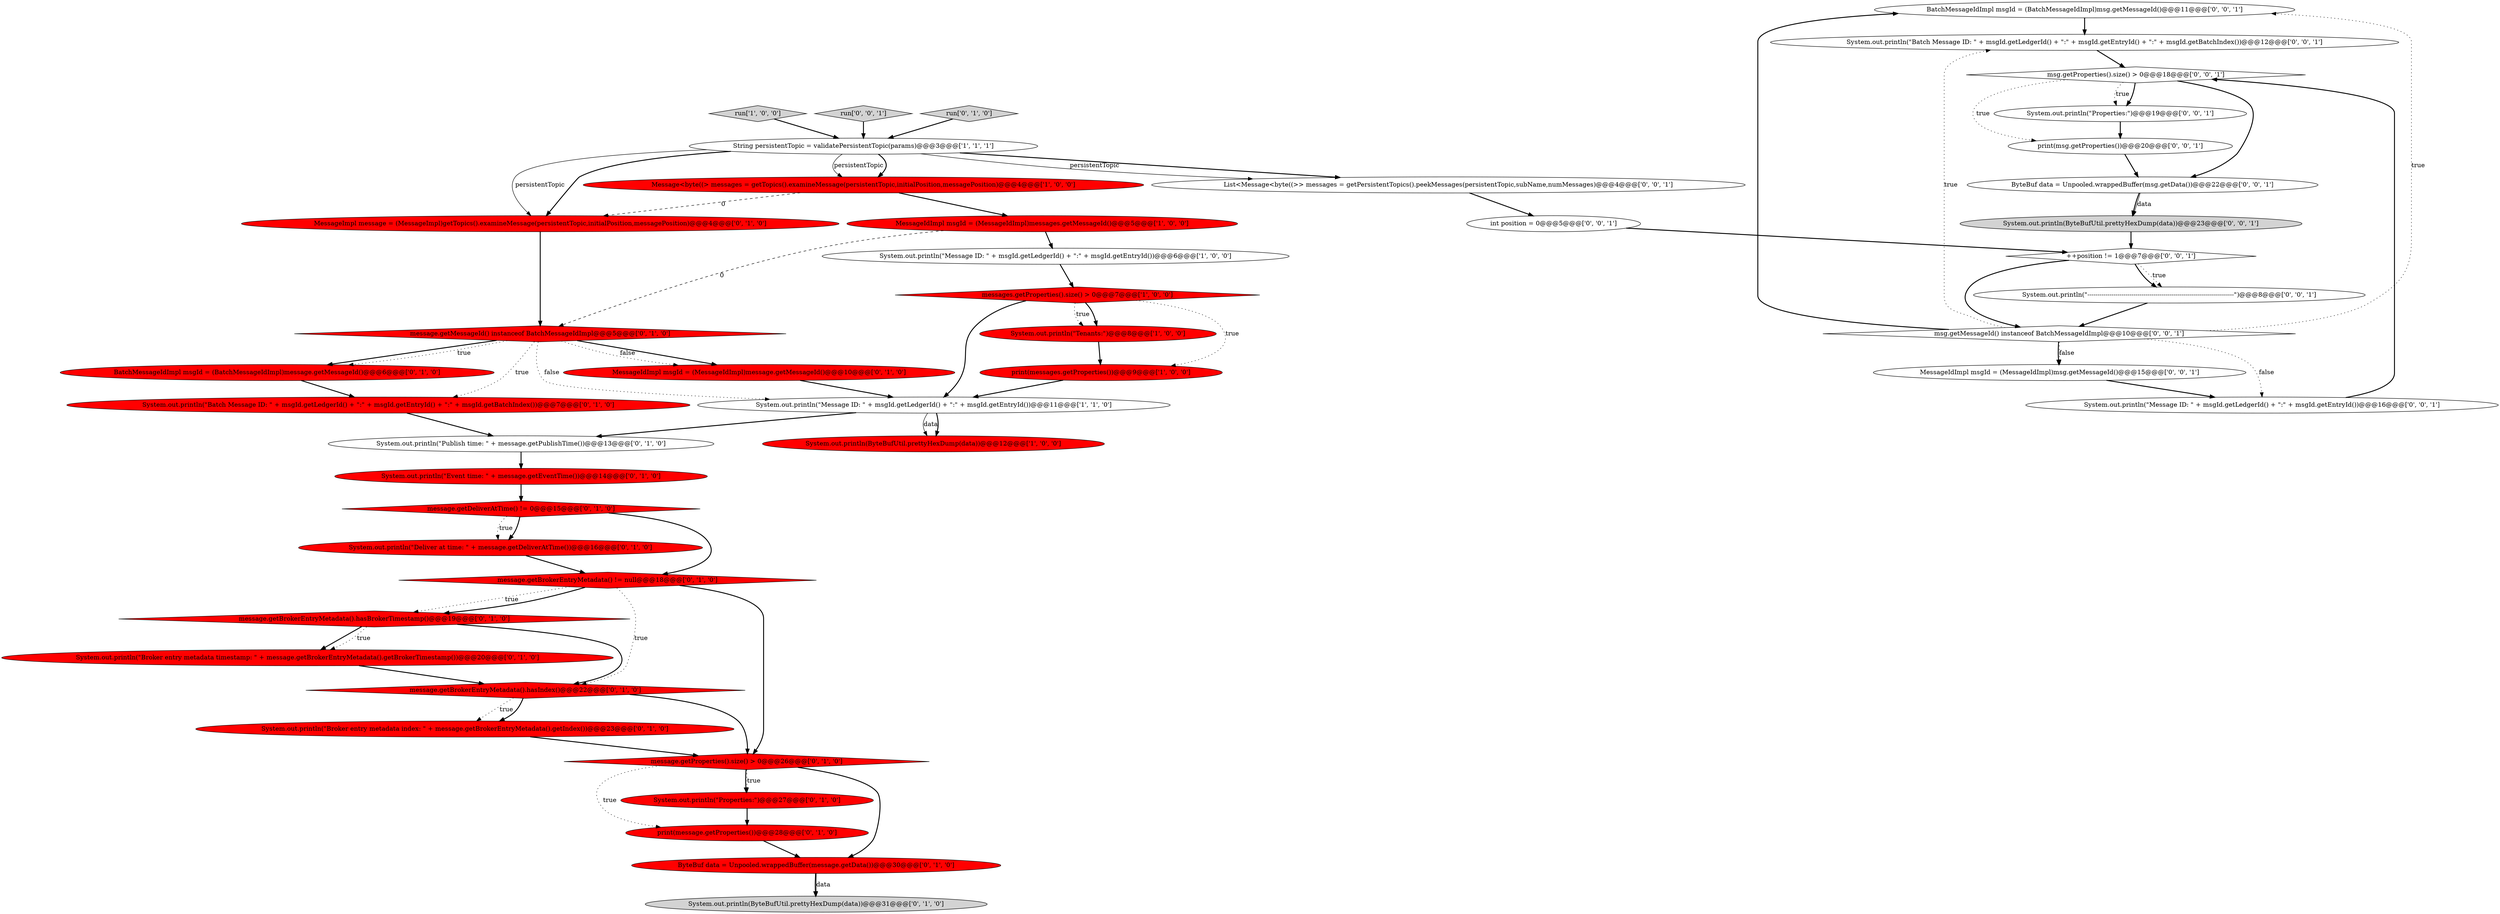 digraph {
43 [style = filled, label = "BatchMessageIdImpl msgId = (BatchMessageIdImpl)msg.getMessageId()@@@11@@@['0', '0', '1']", fillcolor = white, shape = ellipse image = "AAA0AAABBB3BBB"];
22 [style = filled, label = "BatchMessageIdImpl msgId = (BatchMessageIdImpl)message.getMessageId()@@@6@@@['0', '1', '0']", fillcolor = red, shape = ellipse image = "AAA1AAABBB2BBB"];
19 [style = filled, label = "System.out.println(\"Batch Message ID: \" + msgId.getLedgerId() + \":\" + msgId.getEntryId() + \":\" + msgId.getBatchIndex())@@@7@@@['0', '1', '0']", fillcolor = red, shape = ellipse image = "AAA1AAABBB2BBB"];
36 [style = filled, label = "System.out.println(\"Batch Message ID: \" + msgId.getLedgerId() + \":\" + msgId.getEntryId() + \":\" + msgId.getBatchIndex())@@@12@@@['0', '0', '1']", fillcolor = white, shape = ellipse image = "AAA0AAABBB3BBB"];
24 [style = filled, label = "System.out.println(\"Broker entry metadata timestamp: \" + message.getBrokerEntryMetadata().getBrokerTimestamp())@@@20@@@['0', '1', '0']", fillcolor = red, shape = ellipse image = "AAA1AAABBB2BBB"];
44 [style = filled, label = "++position != 1@@@7@@@['0', '0', '1']", fillcolor = white, shape = diamond image = "AAA0AAABBB3BBB"];
26 [style = filled, label = "System.out.println(\"Properties:\")@@@27@@@['0', '1', '0']", fillcolor = red, shape = ellipse image = "AAA1AAABBB2BBB"];
30 [style = filled, label = "List<Message<byte((>> messages = getPersistentTopics().peekMessages(persistentTopic,subName,numMessages)@@@4@@@['0', '0', '1']", fillcolor = white, shape = ellipse image = "AAA0AAABBB3BBB"];
12 [style = filled, label = "System.out.println(\"Event time: \" + message.getEventTime())@@@14@@@['0', '1', '0']", fillcolor = red, shape = ellipse image = "AAA1AAABBB2BBB"];
31 [style = filled, label = "ByteBuf data = Unpooled.wrappedBuffer(msg.getData())@@@22@@@['0', '0', '1']", fillcolor = white, shape = ellipse image = "AAA0AAABBB3BBB"];
16 [style = filled, label = "System.out.println(\"Publish time: \" + message.getPublishTime())@@@13@@@['0', '1', '0']", fillcolor = white, shape = ellipse image = "AAA0AAABBB2BBB"];
41 [style = filled, label = "int position = 0@@@5@@@['0', '0', '1']", fillcolor = white, shape = ellipse image = "AAA0AAABBB3BBB"];
4 [style = filled, label = "MessageIdImpl msgId = (MessageIdImpl)messages.getMessageId()@@@5@@@['1', '0', '0']", fillcolor = red, shape = ellipse image = "AAA1AAABBB1BBB"];
5 [style = filled, label = "messages.getProperties().size() > 0@@@7@@@['1', '0', '0']", fillcolor = red, shape = diamond image = "AAA1AAABBB1BBB"];
21 [style = filled, label = "System.out.println(ByteBufUtil.prettyHexDump(data))@@@31@@@['0', '1', '0']", fillcolor = lightgray, shape = ellipse image = "AAA0AAABBB2BBB"];
35 [style = filled, label = "System.out.println(\"Message ID: \" + msgId.getLedgerId() + \":\" + msgId.getEntryId())@@@16@@@['0', '0', '1']", fillcolor = white, shape = ellipse image = "AAA0AAABBB3BBB"];
7 [style = filled, label = "run['1', '0', '0']", fillcolor = lightgray, shape = diamond image = "AAA0AAABBB1BBB"];
3 [style = filled, label = "print(messages.getProperties())@@@9@@@['1', '0', '0']", fillcolor = red, shape = ellipse image = "AAA1AAABBB1BBB"];
29 [style = filled, label = "message.getBrokerEntryMetadata().hasIndex()@@@22@@@['0', '1', '0']", fillcolor = red, shape = diamond image = "AAA1AAABBB2BBB"];
1 [style = filled, label = "System.out.println(\"Message ID: \" + msgId.getLedgerId() + \":\" + msgId.getEntryId())@@@6@@@['1', '0', '0']", fillcolor = white, shape = ellipse image = "AAA0AAABBB1BBB"];
0 [style = filled, label = "String persistentTopic = validatePersistentTopic(params)@@@3@@@['1', '1', '1']", fillcolor = white, shape = ellipse image = "AAA0AAABBB1BBB"];
8 [style = filled, label = "System.out.println(\"Tenants:\")@@@8@@@['1', '0', '0']", fillcolor = red, shape = ellipse image = "AAA1AAABBB1BBB"];
28 [style = filled, label = "ByteBuf data = Unpooled.wrappedBuffer(message.getData())@@@30@@@['0', '1', '0']", fillcolor = red, shape = ellipse image = "AAA1AAABBB2BBB"];
13 [style = filled, label = "System.out.println(\"Broker entry metadata index: \" + message.getBrokerEntryMetadata().getIndex())@@@23@@@['0', '1', '0']", fillcolor = red, shape = ellipse image = "AAA1AAABBB2BBB"];
15 [style = filled, label = "print(message.getProperties())@@@28@@@['0', '1', '0']", fillcolor = red, shape = ellipse image = "AAA1AAABBB2BBB"];
25 [style = filled, label = "MessageImpl message = (MessageImpl)getTopics().examineMessage(persistentTopic,initialPosition,messagePosition)@@@4@@@['0', '1', '0']", fillcolor = red, shape = ellipse image = "AAA1AAABBB2BBB"];
39 [style = filled, label = "run['0', '0', '1']", fillcolor = lightgray, shape = diamond image = "AAA0AAABBB3BBB"];
40 [style = filled, label = "System.out.println(\"Properties:\")@@@19@@@['0', '0', '1']", fillcolor = white, shape = ellipse image = "AAA0AAABBB3BBB"];
9 [style = filled, label = "Message<byte((> messages = getTopics().examineMessage(persistentTopic,initialPosition,messagePosition)@@@4@@@['1', '0', '0']", fillcolor = red, shape = ellipse image = "AAA1AAABBB1BBB"];
18 [style = filled, label = "run['0', '1', '0']", fillcolor = lightgray, shape = diamond image = "AAA0AAABBB2BBB"];
42 [style = filled, label = "System.out.println(\"-------------------------------------------------------------------------\")@@@8@@@['0', '0', '1']", fillcolor = white, shape = ellipse image = "AAA0AAABBB3BBB"];
17 [style = filled, label = "System.out.println(\"Deliver at time: \" + message.getDeliverAtTime())@@@16@@@['0', '1', '0']", fillcolor = red, shape = ellipse image = "AAA1AAABBB2BBB"];
20 [style = filled, label = "message.getMessageId() instanceof BatchMessageIdImpl@@@5@@@['0', '1', '0']", fillcolor = red, shape = diamond image = "AAA1AAABBB2BBB"];
2 [style = filled, label = "System.out.println(ByteBufUtil.prettyHexDump(data))@@@12@@@['1', '0', '0']", fillcolor = red, shape = ellipse image = "AAA1AAABBB1BBB"];
37 [style = filled, label = "msg.getMessageId() instanceof BatchMessageIdImpl@@@10@@@['0', '0', '1']", fillcolor = white, shape = diamond image = "AAA0AAABBB3BBB"];
11 [style = filled, label = "message.getBrokerEntryMetadata().hasBrokerTimestamp()@@@19@@@['0', '1', '0']", fillcolor = red, shape = diamond image = "AAA1AAABBB2BBB"];
33 [style = filled, label = "System.out.println(ByteBufUtil.prettyHexDump(data))@@@23@@@['0', '0', '1']", fillcolor = lightgray, shape = ellipse image = "AAA0AAABBB3BBB"];
23 [style = filled, label = "message.getDeliverAtTime() != 0@@@15@@@['0', '1', '0']", fillcolor = red, shape = diamond image = "AAA1AAABBB2BBB"];
14 [style = filled, label = "MessageIdImpl msgId = (MessageIdImpl)message.getMessageId()@@@10@@@['0', '1', '0']", fillcolor = red, shape = ellipse image = "AAA1AAABBB2BBB"];
32 [style = filled, label = "MessageIdImpl msgId = (MessageIdImpl)msg.getMessageId()@@@15@@@['0', '0', '1']", fillcolor = white, shape = ellipse image = "AAA0AAABBB3BBB"];
10 [style = filled, label = "message.getProperties().size() > 0@@@26@@@['0', '1', '0']", fillcolor = red, shape = diamond image = "AAA1AAABBB2BBB"];
38 [style = filled, label = "msg.getProperties().size() > 0@@@18@@@['0', '0', '1']", fillcolor = white, shape = diamond image = "AAA0AAABBB3BBB"];
34 [style = filled, label = "print(msg.getProperties())@@@20@@@['0', '0', '1']", fillcolor = white, shape = ellipse image = "AAA0AAABBB3BBB"];
6 [style = filled, label = "System.out.println(\"Message ID: \" + msgId.getLedgerId() + \":\" + msgId.getEntryId())@@@11@@@['1', '1', '0']", fillcolor = white, shape = ellipse image = "AAA0AAABBB1BBB"];
27 [style = filled, label = "message.getBrokerEntryMetadata() != null@@@18@@@['0', '1', '0']", fillcolor = red, shape = diamond image = "AAA1AAABBB2BBB"];
1->5 [style = bold, label=""];
13->10 [style = bold, label=""];
32->35 [style = bold, label=""];
5->8 [style = bold, label=""];
0->30 [style = bold, label=""];
44->42 [style = bold, label=""];
0->9 [style = bold, label=""];
30->41 [style = bold, label=""];
42->37 [style = bold, label=""];
10->28 [style = bold, label=""];
20->6 [style = dotted, label="false"];
23->27 [style = bold, label=""];
22->19 [style = bold, label=""];
0->30 [style = solid, label="persistentTopic"];
38->34 [style = dotted, label="true"];
37->35 [style = dotted, label="false"];
9->4 [style = bold, label=""];
8->3 [style = bold, label=""];
0->25 [style = solid, label="persistentTopic"];
43->36 [style = bold, label=""];
6->2 [style = solid, label="data"];
11->29 [style = bold, label=""];
3->6 [style = bold, label=""];
34->31 [style = bold, label=""];
7->0 [style = bold, label=""];
20->14 [style = bold, label=""];
24->29 [style = bold, label=""];
10->26 [style = bold, label=""];
38->31 [style = bold, label=""];
40->34 [style = bold, label=""];
5->3 [style = dotted, label="true"];
11->24 [style = bold, label=""];
37->32 [style = dotted, label="false"];
27->11 [style = dotted, label="true"];
20->22 [style = bold, label=""];
19->16 [style = bold, label=""];
6->2 [style = bold, label=""];
10->15 [style = dotted, label="true"];
25->20 [style = bold, label=""];
37->43 [style = bold, label=""];
28->21 [style = bold, label=""];
37->43 [style = dotted, label="true"];
39->0 [style = bold, label=""];
29->13 [style = dotted, label="true"];
5->6 [style = bold, label=""];
27->11 [style = bold, label=""];
0->9 [style = solid, label="persistentTopic"];
15->28 [style = bold, label=""];
27->29 [style = dotted, label="true"];
0->25 [style = bold, label=""];
6->16 [style = bold, label=""];
44->42 [style = dotted, label="true"];
4->20 [style = dashed, label="0"];
31->33 [style = bold, label=""];
27->10 [style = bold, label=""];
9->25 [style = dashed, label="0"];
26->15 [style = bold, label=""];
31->33 [style = solid, label="data"];
37->32 [style = bold, label=""];
37->36 [style = dotted, label="true"];
29->10 [style = bold, label=""];
23->17 [style = bold, label=""];
10->26 [style = dotted, label="true"];
4->1 [style = bold, label=""];
12->23 [style = bold, label=""];
44->37 [style = bold, label=""];
36->38 [style = bold, label=""];
35->38 [style = bold, label=""];
17->27 [style = bold, label=""];
5->8 [style = dotted, label="true"];
20->22 [style = dotted, label="true"];
20->19 [style = dotted, label="true"];
38->40 [style = bold, label=""];
33->44 [style = bold, label=""];
23->17 [style = dotted, label="true"];
41->44 [style = bold, label=""];
16->12 [style = bold, label=""];
38->40 [style = dotted, label="true"];
14->6 [style = bold, label=""];
18->0 [style = bold, label=""];
20->14 [style = dotted, label="false"];
11->24 [style = dotted, label="true"];
28->21 [style = solid, label="data"];
29->13 [style = bold, label=""];
}
